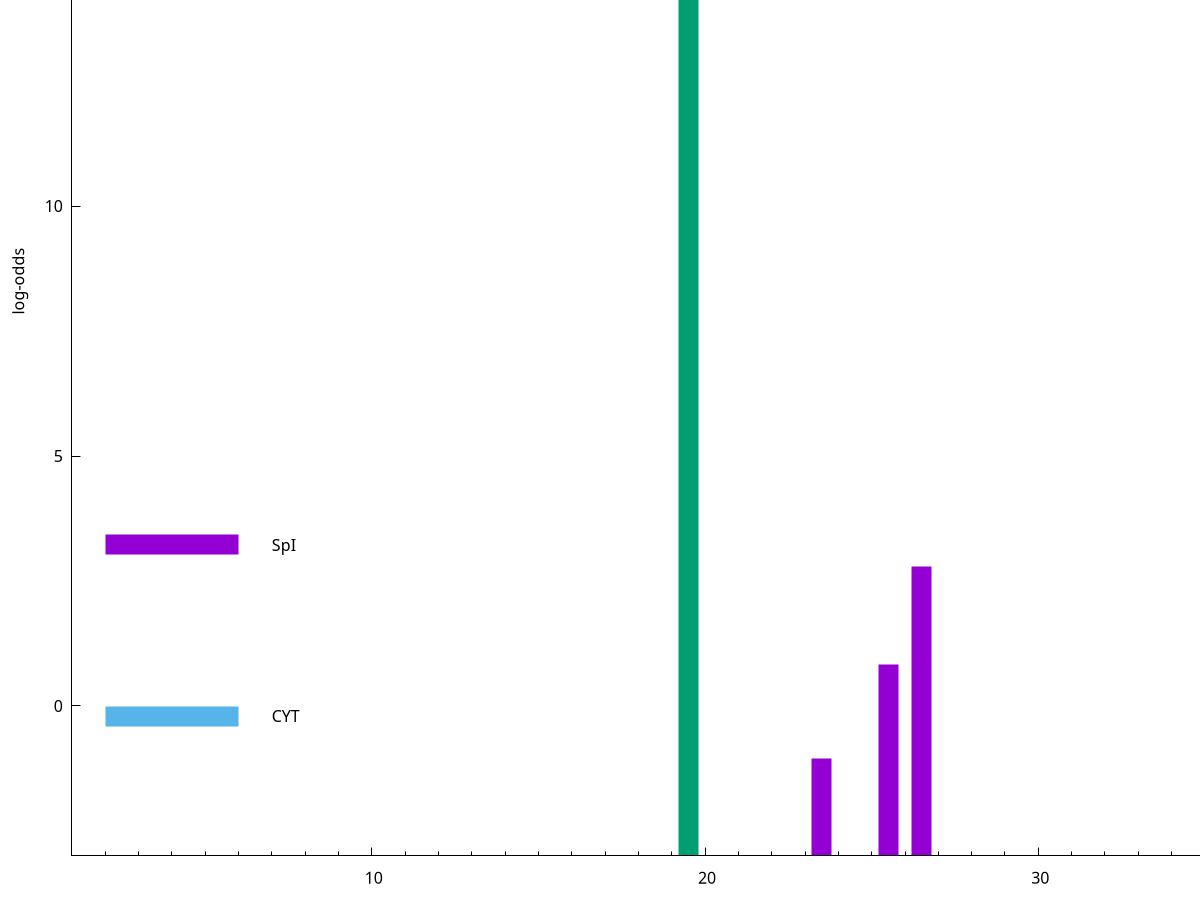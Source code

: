 set title "LipoP predictions for SRR3987128.gff"
set size 2., 1.4
set xrange [1:70] 
set mxtics 10
set yrange [-3:20]
set y2range [0:23]
set ylabel "log-odds"
set term postscript eps color solid "Helvetica" 30
set output "SRR3987128.gff25.eps"
set arrow from 2,17.2217 to 6,17.2217 nohead lt 2 lw 20
set label "SpII" at 7,17.2217
set arrow from 2,3.22223 to 6,3.22223 nohead lt 1 lw 20
set label "SpI" at 7,3.22223
set arrow from 2,-0.200913 to 6,-0.200913 nohead lt 3 lw 20
set label "CYT" at 7,-0.200913
set arrow from 2,17.2217 to 6,17.2217 nohead lt 2 lw 20
set label "SpII" at 7,17.2217
# NOTE: The scores below are the log-odds scores with the threshold
# NOTE: subtracted (a hack to make gnuplot make the histogram all
# NOTE: look nice).
plot "-" axes x1y2 title "" with impulses lt 2 lw 20, "-" axes x1y2 title "" with impulses lt 1 lw 20
19.500000 20.221700
e
26.500000 5.784460
25.500000 3.835519
23.500000 1.957370
e
exit

